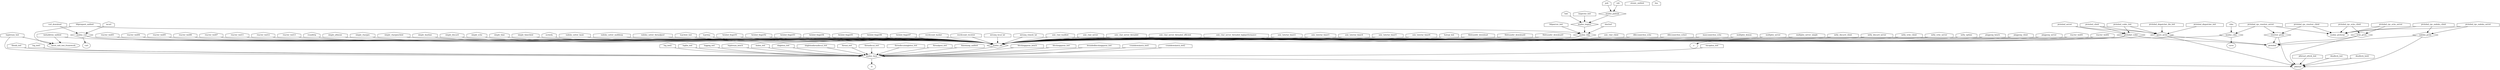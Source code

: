 digraph "GG" {
node [
  fontsize = "12"
];
    "node79" [ label="asio_chat_client" shape="house"];
    "node40" [ label="muduo_net" shape="diamond"];
    "node79" -> "node40" // asio_chat_client -> muduo_net
    "node9" [ label="muduo_base" shape="diamond"];
    "node40" -> "node9" // muduo_net -> muduo_base
    "node343" [ label="pthread" shape="ellipse"];
    "node9" -> "node343" // muduo_base -> pthread
    "node344" [ label="rt" shape="ellipse"];
    "node9" -> "node344" // muduo_base -> rt
    "node77" [ label="asio_chat_loadtest" shape="house"];
    "node77" -> "node40" // asio_chat_loadtest -> muduo_net
    "node76" [ label="asio_chat_server" shape="house"];
    "node76" -> "node40" // asio_chat_server -> muduo_net
    "node75" [ label="asio_chat_server_threaded" shape="house"];
    "node75" -> "node40" // asio_chat_server_threaded -> muduo_net
    "node80" [ label="asio_chat_server_threaded_efficient" shape="house"];
    "node80" -> "node40" // asio_chat_server_threaded_efficient -> muduo_net
    "node81" [ label="asio_chat_server_threaded_highperformance" shape="house"];
    "node81" -> "node40" // asio_chat_server_threaded_highperformance -> muduo_net
    "node89" [ label="asio_tutorial_timer2" shape="house"];
    "node89" -> "node40" // asio_tutorial_timer2 -> muduo_net
    "node88" [ label="asio_tutorial_timer3" shape="house"];
    "node88" -> "node40" // asio_tutorial_timer3 -> muduo_net
    "node92" [ label="asio_tutorial_timer4" shape="house"];
    "node92" -> "node40" // asio_tutorial_timer4 -> muduo_net
    "node87" [ label="asio_tutorial_timer5" shape="house"];
    "node87" -> "node40" // asio_tutorial_timer5 -> muduo_net
    "node91" [ label="asio_tutorial_timer6" shape="house"];
    "node91" -> "node40" // asio_tutorial_timer6 -> muduo_net
    "node28" [ label="atomic_unittest" shape="house"];
    "node30" [ label="blockingqueue_bench" shape="house"];
    "node30" -> "node9" // blockingqueue_bench -> muduo_base
    "node22" [ label="blockingqueue_test" shape="house"];
    "node22" -> "node9" // blockingqueue_test -> muduo_base
    "node27" [ label="boundedblockingqueue_test" shape="house"];
    "node27" -> "node9" // boundedblockingqueue_test -> muduo_base
    "node329" [ label="bsa" shape="house"];
    "node258" [ label="cdns" shape="house"];
    "node257" [ label="muduo_cdns" shape="diamond"];
    "node258" -> "node257" // cdns -> muduo_cdns
    "node257" -> "node40" // muduo_cdns -> muduo_net
    "node346" [ label="cares" shape="ellipse"];
    "node257" -> "node346" // muduo_cdns -> cares
    "node335" [ label="countdownlatch_test1" shape="house"];
    "node335" -> "node9" // countdownlatch_test1 -> muduo_base
    "node333" [ label="countdownlatch_test2" shape="house"];
    "node333" -> "node9" // countdownlatch_test2 -> muduo_base
    "node266" [ label="curl_download" shape="house"];
    "node268" [ label="muduo_curl" shape="diamond"];
    "node266" -> "node268" // curl_download -> muduo_curl
    "node268" -> "node40" // muduo_curl -> muduo_net
    "node347" [ label="curl" shape="ellipse"];
    "node268" -> "node347" // muduo_curl -> curl
    "node330" [ label="deadlock_test" shape="house"];
    "node330" -> "node343" // deadlock_test -> pthread
    "node325" [ label="deadlock_test2" shape="house"];
    "node325" -> "node343" // deadlock_test2 -> pthread
    "node302" [ label="echo_proto" shape="diamond"];
    "node348" [ label="protobuf" shape="ellipse"];
    "node302" -> "node348" // echo_proto -> protobuf
    "node302" -> "node343" // echo_proto -> pthread
    "node26" [ label="exception_test" shape="house"];
    "node26" -> "node9" // exception_test -> muduo_base
    "node100" [ label="fastcgi_test" shape="house"];
    "node100" -> "node40" // fastcgi_test -> muduo_net
    "node107" [ label="filetransfer_download" shape="house"];
    "node107" -> "node40" // filetransfer_download -> muduo_net
    "node109" [ label="filetransfer_download2" shape="house"];
    "node109" -> "node40" // filetransfer_download2 -> muduo_net
    "node110" [ label="filetransfer_download3" shape="house"];
    "node110" -> "node40" // filetransfer_download3 -> muduo_net
    "node32" [ label="fileutil_test" shape="house"];
    "node32" -> "node9" // fileutil_test -> muduo_base
    "node50" [ label="httprequest_unittest" shape="house"];
    "node48" [ label="muduo_http" shape="diamond"];
    "node50" -> "node48" // httprequest_unittest -> muduo_http
    "node48" -> "node40" // muduo_http -> muduo_net
    "node345" [ label="boost_unit_test_framework" shape="ellipse"];
    "node50" -> "node345" // httprequest_unittest -> boost_unit_test_framework
    "node49" [ label="httpserver_test" shape="house"];
    "node49" -> "node48" // httpserver_test -> muduo_http
    "node118" [ label="hub" shape="house"];
    "node55" [ label="muduo_inspect" shape="diamond"];
    "node118" -> "node55" // hub -> muduo_inspect
    "node55" -> "node48" // muduo_inspect -> muduo_http
    "node127" [ label="idleconnection_echo" shape="house"];
    "node127" -> "node40" // idleconnection_echo -> muduo_net
    "node128" [ label="idleconnection_echo2" shape="house"];
    "node128" -> "node40" // idleconnection_echo2 -> muduo_net
    "node64" [ label="inetaddress_unittest" shape="house"];
    "node64" -> "node40" // inetaddress_unittest -> muduo_net
    "node64" -> "node345" // inetaddress_unittest -> boost_unit_test_framework
    "node58" [ label="inspector_test" shape="house"];
    "node58" -> "node55" // inspector_test -> muduo_inspect
    "node324" [ label="log_test1" shape="house"];
    "node324" -> "node9" // log_test1 -> muduo_base
    "node323" [ label="log_test2" shape="house"];
    "node323" -> "node9" // log_test2 -> muduo_base
    "node19" [ label="logfile_test" shape="house"];
    "node19" -> "node9" // logfile_test -> muduo_base
    "node18" [ label="logging_test" shape="house"];
    "node18" -> "node9" // logging_test -> muduo_base
    "node16" [ label="logstream_bench" shape="house"];
    "node16" -> "node9" // logstream_bench -> muduo_base
    "node15" [ label="logstream_test" shape="house"];
    "node15" -> "node9" // logstream_test -> muduo_base
    "node15" -> "node345" // logstream_test -> boost_unit_test_framework
    "node134" [ label="maxconnection_echo" shape="house"];
    "node134" -> "node40" // maxconnection_echo -> muduo_net
    "node265" [ label="mcurl" shape="house"];
    "node265" -> "node268" // mcurl -> muduo_curl
    "node121" [ label="muduo_pubsub" shape="diamond"];
    "node121" -> "node55" // muduo_pubsub -> muduo_inspect
    "node142" [ label="multiplex_demux" shape="house"];
    "node142" -> "node40" // multiplex_demux -> muduo_net
    "node144" [ label="multiplex_server" shape="house"];
    "node144" -> "node40" // multiplex_server -> muduo_net
    "node145" [ label="multiplex_server_simple" shape="house"];
    "node145" -> "node40" // multiplex_server_simple -> muduo_net
    "node29" [ label="mutex_test" shape="house"];
    "node29" -> "node9" // mutex_test -> muduo_base
    "node150" [ label="netty_discard_client" shape="house"];
    "node150" -> "node40" // netty_discard_client -> muduo_net
    "node152" [ label="netty_discard_server" shape="house"];
    "node152" -> "node40" // netty_discard_server -> muduo_net
    "node158" [ label="netty_echo_client" shape="house"];
    "node158" -> "node40" // netty_echo_client -> muduo_net
    "node160" [ label="netty_echo_server" shape="house"];
    "node160" -> "node40" // netty_echo_server -> muduo_net
    "node166" [ label="netty_uptime" shape="house"];
    "node166" -> "node40" // netty_uptime -> muduo_net
    "node175" [ label="pingpong_bench" shape="house"];
    "node175" -> "node40" // pingpong_bench -> muduo_net
    "node174" [ label="pingpong_client" shape="house"];
    "node174" -> "node40" // pingpong_client -> muduo_net
    "node176" [ label="pingpong_server" shape="house"];
    "node176" -> "node40" // pingpong_server -> muduo_net
    "node280" [ label="protobuf_client" shape="house"];
    "node279" [ label="protobuf_codec" shape="diamond"];
    "node280" -> "node279" // protobuf_client -> protobuf_codec
    "node279" -> "node348" // protobuf_codec -> protobuf
    "node279" -> "node40" // protobuf_codec -> muduo_net
    "node349" [ label="z" shape="ellipse"];
    "node279" -> "node349" // protobuf_codec -> z
    "node282" [ label="query_proto" shape="diamond"];
    "node280" -> "node282" // protobuf_client -> query_proto
    "node282" -> "node348" // query_proto -> protobuf
    "node282" -> "node343" // query_proto -> pthread
    "node281" [ label="protobuf_codec_test" shape="house"];
    "node281" -> "node279" // protobuf_codec_test -> protobuf_codec
    "node281" -> "node282" // protobuf_codec_test -> query_proto
    "node278" [ label="protobuf_dispatcher_lite_test" shape="house"];
    "node278" -> "node282" // protobuf_dispatcher_lite_test -> query_proto
    "node283" [ label="protobuf_dispatcher_test" shape="house"];
    "node283" -> "node282" // protobuf_dispatcher_test -> query_proto
    "node305" [ label="protobuf_rpc_echo_client" shape="house"];
    "node305" -> "node302" // protobuf_rpc_echo_client -> echo_proto
    "node350" [ label="muduo_protorpc" shape="ellipse"];
    "node305" -> "node350" // protobuf_rpc_echo_client -> muduo_protorpc
    "node306" [ label="protobuf_rpc_echo_server" shape="house"];
    "node306" -> "node302" // protobuf_rpc_echo_server -> echo_proto
    "node306" -> "node350" // protobuf_rpc_echo_server -> muduo_protorpc
    "node314" [ label="protobuf_rpc_resolver_client" shape="house"];
    "node316" [ label="resolver_proto" shape="diamond"];
    "node314" -> "node316" // protobuf_rpc_resolver_client -> resolver_proto
    "node316" -> "node348" // resolver_proto -> protobuf
    "node316" -> "node343" // resolver_proto -> pthread
    "node314" -> "node350" // protobuf_rpc_resolver_client -> muduo_protorpc
    "node313" [ label="protobuf_rpc_resolver_server" shape="house"];
    "node313" -> "node316" // protobuf_rpc_resolver_server -> resolver_proto
    "node313" -> "node350" // protobuf_rpc_resolver_server -> muduo_protorpc
    "node313" -> "node257" // protobuf_rpc_resolver_server -> muduo_cdns
    "node296" [ label="protobuf_rpc_sudoku_client" shape="house"];
    "node295" [ label="sudoku_proto" shape="diamond"];
    "node296" -> "node295" // protobuf_rpc_sudoku_client -> sudoku_proto
    "node295" -> "node348" // sudoku_proto -> protobuf
    "node295" -> "node343" // sudoku_proto -> pthread
    "node296" -> "node350" // protobuf_rpc_sudoku_client -> muduo_protorpc
    "node298" [ label="protobuf_rpc_sudoku_server" shape="house"];
    "node298" -> "node295" // protobuf_rpc_sudoku_server -> sudoku_proto
    "node298" -> "node350" // protobuf_rpc_sudoku_server -> muduo_protorpc
    "node286" [ label="protobuf_server" shape="house"];
    "node286" -> "node279" // protobuf_server -> protobuf_codec
    "node286" -> "node282" // protobuf_server -> query_proto
    "node322" [ label="pthread_atfork_test" shape="house"];
    "node322" -> "node343" // pthread_atfork_test -> pthread
    "node119" [ label="pub" shape="house"];
    "node119" -> "node121" // pub -> muduo_pubsub
    "node327" [ label="reactor_test01" shape="house"];
    "node327" -> "node40" // reactor_test01 -> muduo_net
    "node321" [ label="reactor_test02" shape="house"];
    "node321" -> "node40" // reactor_test02 -> muduo_net
    "node328" [ label="reactor_test03" shape="house"];
    "node328" -> "node40" // reactor_test03 -> muduo_net
    "node334" [ label="reactor_test04" shape="house"];
    "node334" -> "node40" // reactor_test04 -> muduo_net
    "node326" [ label="reactor_test05" shape="house"];
    "node326" -> "node40" // reactor_test05 -> muduo_net
    "node336" [ label="reactor_test06" shape="house"];
    "node336" -> "node40" // reactor_test06 -> muduo_net
    "node337" [ label="reactor_test07" shape="house"];
    "node337" -> "node40" // reactor_test07 -> muduo_net
    "node339" [ label="reactor_test11" shape="house"];
    "node339" -> "node40" // reactor_test11 -> muduo_net
    "node338" [ label="reactor_test12" shape="house"];
    "node338" -> "node40" // reactor_test12 -> muduo_net
    "node331" [ label="reactor_test13" shape="house"];
    "node331" -> "node40" // reactor_test13 -> muduo_net
    "node182" [ label="roundtrip" shape="house"];
    "node182" -> "node40" // roundtrip -> muduo_net
    "node189" [ label="shorturl" shape="house"];
    "node189" -> "node48" // shorturl -> muduo_http
    "node196" [ label="simple_allinone" shape="house"];
    "node196" -> "node40" // simple_allinone -> muduo_net
    "node199" [ label="simple_chargen" shape="house"];
    "node199" -> "node40" // simple_chargen -> muduo_net
    "node206" [ label="simple_chargenclient" shape="house"];
    "node206" -> "node40" // simple_chargenclient -> muduo_net
    "node195" [ label="simple_daytime" shape="house"];
    "node195" -> "node40" // simple_daytime -> muduo_net
    "node198" [ label="simple_discard" shape="house"];
    "node198" -> "node40" // simple_discard -> muduo_net
    "node197" [ label="simple_echo" shape="house"];
    "node197" -> "node40" // simple_echo -> muduo_net
    "node205" [ label="simple_time" shape="house"];
    "node205" -> "node40" // simple_time -> muduo_net
    "node200" [ label="simple_timeclient" shape="house"];
    "node200" -> "node40" // simple_timeclient -> muduo_net
    "node17" [ label="singleton_test" shape="house"];
    "node17" -> "node9" // singleton_test -> muduo_base
    "node20" [ label="singletonthreadlocal_test" shape="house"];
    "node20" -> "node9" // singletonthreadlocal_test -> muduo_base
    "node212" [ label="socks4a" shape="house"];
    "node212" -> "node40" // socks4a -> muduo_net
    "node122" [ label="sub" shape="house"];
    "node122" -> "node121" // sub -> muduo_pubsub
    "node217" [ label="sudoku_solver_basic" shape="house"];
    "node217" -> "node40" // sudoku_solver_basic -> muduo_net
    "node220" [ label="sudoku_solver_multiloop" shape="house"];
    "node220" -> "node40" // sudoku_solver_multiloop -> muduo_net
    "node222" [ label="sudoku_solver_threadpool" shape="house"];
    "node222" -> "node40" // sudoku_solver_threadpool -> muduo_net
    "node332" [ label="tcpclient_test" shape="house"];
    "node332" -> "node40" // tcpclient_test -> muduo_net
    "node211" [ label="tcprelay" shape="house"];
    "node211" -> "node40" // tcprelay -> muduo_net
    "node23" [ label="thread_test" shape="house"];
    "node23" -> "node9" // thread_test -> muduo_base
    "node24" [ label="threadlocal_test" shape="house"];
    "node24" -> "node9" // threadlocal_test -> muduo_base
    "node25" [ label="threadlocalsingleton_test" shape="house"];
    "node25" -> "node9" // threadlocalsingleton_test -> muduo_base
    "node31" [ label="threadpool_test" shape="house"];
    "node31" -> "node9" // threadpool_test -> muduo_base
    "node33" [ label="timestamp_unittest" shape="house"];
    "node33" -> "node9" // timestamp_unittest -> muduo_base
    "node226" [ label="twisted_finger01" shape="house"];
    "node226" -> "node40" // twisted_finger01 -> muduo_net
    "node228" [ label="twisted_finger02" shape="house"];
    "node228" -> "node40" // twisted_finger02 -> muduo_net
    "node225" [ label="twisted_finger03" shape="house"];
    "node225" -> "node40" // twisted_finger03 -> muduo_net
    "node229" [ label="twisted_finger04" shape="house"];
    "node229" -> "node40" // twisted_finger04 -> muduo_net
    "node231" [ label="twisted_finger05" shape="house"];
    "node231" -> "node40" // twisted_finger05 -> muduo_net
    "node232" [ label="twisted_finger06" shape="house"];
    "node232" -> "node40" // twisted_finger06 -> muduo_net
    "node230" [ label="twisted_finger07" shape="house"];
    "node230" -> "node40" // twisted_finger07 -> muduo_net
    "node241" [ label="wordcount_hasher" shape="house"];
    "node241" -> "node40" // wordcount_hasher -> muduo_net
    "node242" [ label="wordcount_receiver" shape="house"];
    "node242" -> "node40" // wordcount_receiver -> muduo_net
    "node249" [ label="zeromq_local_lat" shape="house"];
    "node249" -> "node40" // zeromq_local_lat -> muduo_net
    "node250" [ label="zeromq_remote_lat" shape="house"];
    "node250" -> "node40" // zeromq_remote_lat -> muduo_net
}
